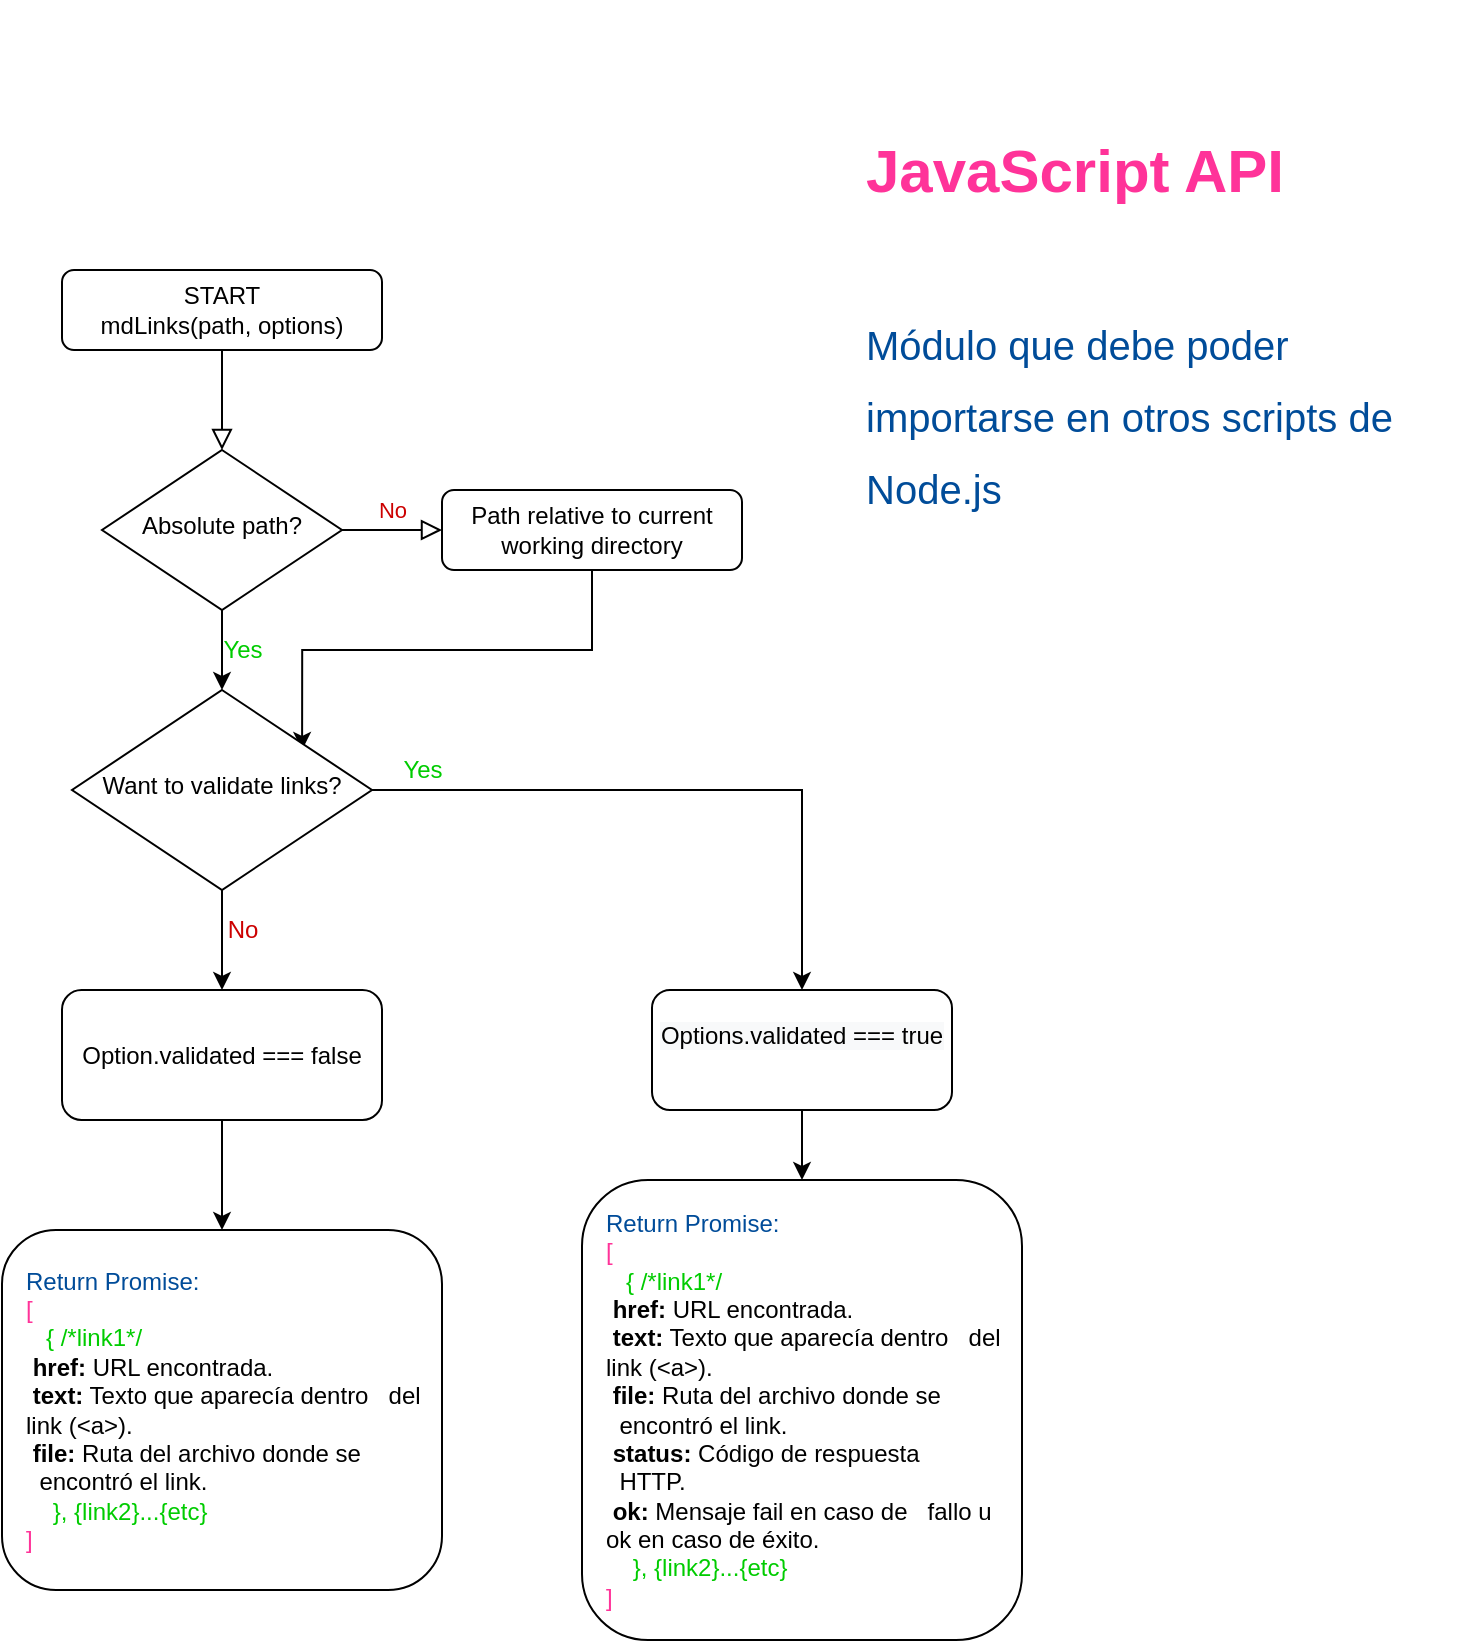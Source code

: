 <mxfile version="20.5.1" type="github" pages="2">
  <diagram id="C5RBs43oDa-KdzZeNtuy" name="JS API">
    <mxGraphModel dx="1422" dy="1955" grid="1" gridSize="10" guides="1" tooltips="1" connect="1" arrows="1" fold="1" page="1" pageScale="1" pageWidth="827" pageHeight="1169" math="0" shadow="0">
      <root>
        <mxCell id="WIyWlLk6GJQsqaUBKTNV-0" />
        <mxCell id="WIyWlLk6GJQsqaUBKTNV-1" parent="WIyWlLk6GJQsqaUBKTNV-0" />
        <mxCell id="WIyWlLk6GJQsqaUBKTNV-2" value="" style="rounded=0;html=1;jettySize=auto;orthogonalLoop=1;fontSize=11;endArrow=block;endFill=0;endSize=8;strokeWidth=1;shadow=0;labelBackgroundColor=none;edgeStyle=orthogonalEdgeStyle;" parent="WIyWlLk6GJQsqaUBKTNV-1" source="WIyWlLk6GJQsqaUBKTNV-3" target="WIyWlLk6GJQsqaUBKTNV-6" edge="1">
          <mxGeometry relative="1" as="geometry" />
        </mxCell>
        <mxCell id="WIyWlLk6GJQsqaUBKTNV-3" value="START&lt;br&gt;mdLinks(path, options)" style="rounded=1;whiteSpace=wrap;html=1;fontSize=12;glass=0;strokeWidth=1;shadow=0;" parent="WIyWlLk6GJQsqaUBKTNV-1" vertex="1">
          <mxGeometry x="120" y="-1030" width="160" height="40" as="geometry" />
        </mxCell>
        <mxCell id="WIyWlLk6GJQsqaUBKTNV-5" value="&lt;font color=&quot;#cc0000&quot;&gt;No&lt;/font&gt;" style="edgeStyle=orthogonalEdgeStyle;rounded=0;html=1;jettySize=auto;orthogonalLoop=1;fontSize=11;endArrow=block;endFill=0;endSize=8;strokeWidth=1;shadow=0;labelBackgroundColor=none;" parent="WIyWlLk6GJQsqaUBKTNV-1" source="WIyWlLk6GJQsqaUBKTNV-6" target="WIyWlLk6GJQsqaUBKTNV-7" edge="1">
          <mxGeometry y="10" relative="1" as="geometry">
            <mxPoint as="offset" />
          </mxGeometry>
        </mxCell>
        <mxCell id="veyYfPz72ynwjjnvHHJV-30" style="edgeStyle=orthogonalEdgeStyle;rounded=0;orthogonalLoop=1;jettySize=auto;html=1;fontColor=#00CC00;" edge="1" parent="WIyWlLk6GJQsqaUBKTNV-1" source="WIyWlLk6GJQsqaUBKTNV-6" target="veyYfPz72ynwjjnvHHJV-22">
          <mxGeometry relative="1" as="geometry" />
        </mxCell>
        <mxCell id="WIyWlLk6GJQsqaUBKTNV-6" value="Absolute path?" style="rhombus;whiteSpace=wrap;html=1;shadow=0;fontFamily=Helvetica;fontSize=12;align=center;strokeWidth=1;spacing=6;spacingTop=-4;" parent="WIyWlLk6GJQsqaUBKTNV-1" vertex="1">
          <mxGeometry x="140" y="-940" width="120" height="80" as="geometry" />
        </mxCell>
        <mxCell id="veyYfPz72ynwjjnvHHJV-37" style="edgeStyle=orthogonalEdgeStyle;rounded=0;orthogonalLoop=1;jettySize=auto;html=1;entryX=0.767;entryY=0.3;entryDx=0;entryDy=0;entryPerimeter=0;fontColor=#00CC00;" edge="1" parent="WIyWlLk6GJQsqaUBKTNV-1" source="WIyWlLk6GJQsqaUBKTNV-7" target="veyYfPz72ynwjjnvHHJV-22">
          <mxGeometry relative="1" as="geometry">
            <Array as="points">
              <mxPoint x="385" y="-840" />
              <mxPoint x="240" y="-840" />
            </Array>
          </mxGeometry>
        </mxCell>
        <mxCell id="WIyWlLk6GJQsqaUBKTNV-7" value="Path relative to current working directory" style="rounded=1;whiteSpace=wrap;html=1;fontSize=12;glass=0;strokeWidth=1;shadow=0;" parent="WIyWlLk6GJQsqaUBKTNV-1" vertex="1">
          <mxGeometry x="310" y="-920" width="150" height="40" as="geometry" />
        </mxCell>
        <mxCell id="WIyWlLk6GJQsqaUBKTNV-11" value="&lt;font color=&quot;#004c99&quot;&gt;Return Promise:&lt;br&gt;&lt;/font&gt;&lt;font color=&quot;#ff3399&quot;&gt;[&lt;br&gt;&lt;/font&gt;&lt;font color=&quot;#00cc00&quot;&gt;&amp;nbsp; &amp;nbsp;{ /*link1*/&lt;br&gt;&lt;/font&gt;&lt;div&gt;&lt;span style=&quot;&quot;&gt;	&lt;/span&gt;&lt;b&gt;&lt;span style=&quot;white-space: pre;&quot;&gt;	&lt;/span&gt;href:&lt;/b&gt; URL encontrada.&lt;/div&gt;&lt;div&gt;&lt;span style=&quot;&quot;&gt;	&lt;/span&gt;&lt;b&gt;&lt;span style=&quot;white-space: pre;&quot;&gt;	&lt;/span&gt;text:&lt;/b&gt; Texto que aparecía dentro &lt;span style=&quot;white-space: pre;&quot;&gt;	&lt;span style=&quot;white-space: pre;&quot;&gt;	&lt;/span&gt;&lt;/span&gt;del link (&amp;lt;a&amp;gt;).&lt;/div&gt;&lt;div&gt;&lt;span style=&quot;&quot;&gt;	&lt;/span&gt;&lt;b&gt;&lt;span style=&quot;white-space: pre;&quot;&gt;	&lt;/span&gt;file: &lt;/b&gt;Ruta del archivo donde se &lt;span style=&quot;white-space: pre;&quot;&gt;	&lt;span style=&quot;white-space: pre;&quot;&gt;	&lt;/span&gt;&lt;/span&gt;encontró el link.&lt;/div&gt;&lt;div&gt;&lt;span style=&quot;&quot;&gt;	&lt;/span&gt;&lt;b&gt;&lt;span style=&quot;white-space: pre;&quot;&gt;	&lt;/span&gt;status:&lt;/b&gt; Código de respuesta &lt;span style=&quot;white-space: pre;&quot;&gt;	&lt;span style=&quot;white-space: pre;&quot;&gt;	&lt;/span&gt;&lt;/span&gt;HTTP.&lt;/div&gt;&lt;div&gt;&lt;span style=&quot;&quot;&gt;	&lt;/span&gt;&lt;b&gt;&lt;span style=&quot;white-space: pre;&quot;&gt;	&lt;/span&gt;ok:&lt;/b&gt; Mensaje fail en caso de &lt;span style=&quot;white-space: pre;&quot;&gt;	&lt;span style=&quot;white-space: pre;&quot;&gt;	&lt;/span&gt;&lt;/span&gt;fallo u ok en caso de éxito.&lt;/div&gt;&amp;nbsp; &amp;nbsp; &lt;font color=&quot;#00cc00&quot;&gt;}, {link2}...{etc}&lt;/font&gt;&lt;br&gt;&lt;font color=&quot;#ff3399&quot;&gt;]&lt;/font&gt;" style="rounded=1;whiteSpace=wrap;html=1;fontSize=12;glass=0;strokeWidth=1;shadow=0;align=left;labelPosition=center;verticalLabelPosition=middle;verticalAlign=middle;spacingLeft=10;spacingRight=10;" parent="WIyWlLk6GJQsqaUBKTNV-1" vertex="1">
          <mxGeometry x="380" y="-575" width="220" height="230" as="geometry" />
        </mxCell>
        <mxCell id="veyYfPz72ynwjjnvHHJV-24" style="edgeStyle=orthogonalEdgeStyle;rounded=0;orthogonalLoop=1;jettySize=auto;html=1;fontColor=#00CC00;" edge="1" parent="WIyWlLk6GJQsqaUBKTNV-1" source="WIyWlLk6GJQsqaUBKTNV-12" target="veyYfPz72ynwjjnvHHJV-15">
          <mxGeometry relative="1" as="geometry" />
        </mxCell>
        <mxCell id="WIyWlLk6GJQsqaUBKTNV-12" value="Option.validated === false" style="rounded=1;whiteSpace=wrap;html=1;fontSize=12;glass=0;strokeWidth=1;shadow=0;" parent="WIyWlLk6GJQsqaUBKTNV-1" vertex="1">
          <mxGeometry x="120" y="-670" width="160" height="65" as="geometry" />
        </mxCell>
        <mxCell id="veyYfPz72ynwjjnvHHJV-15" value="&lt;font color=&quot;#004c99&quot;&gt;Return Promise:&lt;br&gt;&lt;/font&gt;&lt;font color=&quot;#ff3399&quot;&gt;[&lt;br&gt;&lt;/font&gt;&lt;font color=&quot;#00cc00&quot;&gt;&amp;nbsp; &amp;nbsp;{ /*link1*/&lt;br&gt;&lt;/font&gt;&lt;div&gt;&lt;span style=&quot;&quot;&gt;	&lt;/span&gt;&lt;b&gt;&lt;span style=&quot;white-space: pre;&quot;&gt;	&lt;/span&gt;href:&lt;/b&gt; URL encontrada.&lt;/div&gt;&lt;div&gt;&lt;span style=&quot;&quot;&gt;	&lt;/span&gt;&lt;b&gt;&lt;span style=&quot;white-space: pre;&quot;&gt;	&lt;/span&gt;text:&lt;/b&gt; Texto que aparecía dentro &lt;span style=&quot;white-space: pre;&quot;&gt;	&lt;/span&gt;&lt;span style=&quot;white-space: pre;&quot;&gt;	&lt;/span&gt;del link (&amp;lt;a&amp;gt;).&lt;/div&gt;&lt;div&gt;&lt;span style=&quot;&quot;&gt;	&lt;/span&gt;&lt;b&gt;&lt;span style=&quot;white-space: pre;&quot;&gt;	&lt;/span&gt;file: &lt;/b&gt;Ruta del archivo donde se &lt;span style=&quot;white-space: pre;&quot;&gt;	&lt;/span&gt;&lt;span style=&quot;white-space: pre;&quot;&gt;	&lt;/span&gt;encontró el link.&lt;/div&gt;&amp;nbsp; &amp;nbsp; &lt;font color=&quot;#00cc00&quot;&gt;}, {link2}...{etc}&lt;/font&gt;&lt;br&gt;&lt;font color=&quot;#ff3399&quot;&gt;]&lt;/font&gt;" style="rounded=1;whiteSpace=wrap;html=1;fontSize=12;glass=0;strokeWidth=1;shadow=0;align=left;labelPosition=center;verticalLabelPosition=middle;verticalAlign=middle;spacingLeft=10;spacingRight=10;" vertex="1" parent="WIyWlLk6GJQsqaUBKTNV-1">
          <mxGeometry x="90" y="-550" width="220" height="180" as="geometry" />
        </mxCell>
        <mxCell id="veyYfPz72ynwjjnvHHJV-28" style="edgeStyle=orthogonalEdgeStyle;rounded=0;orthogonalLoop=1;jettySize=auto;html=1;fontColor=#00CC00;" edge="1" parent="WIyWlLk6GJQsqaUBKTNV-1" source="veyYfPz72ynwjjnvHHJV-20" target="WIyWlLk6GJQsqaUBKTNV-11">
          <mxGeometry relative="1" as="geometry" />
        </mxCell>
        <mxCell id="veyYfPz72ynwjjnvHHJV-20" value="&#xa;&lt;span style=&quot;color: rgb(0, 0, 0); font-family: Helvetica; font-size: 12px; font-style: normal; font-variant-ligatures: normal; font-variant-caps: normal; font-weight: 400; letter-spacing: normal; orphans: 2; text-align: center; text-indent: 0px; text-transform: none; widows: 2; word-spacing: 0px; -webkit-text-stroke-width: 0px; background-color: rgb(248, 249, 250); text-decoration-thickness: initial; text-decoration-style: initial; text-decoration-color: initial; float: none; display: inline !important;&quot;&gt;Options.validated === true&lt;/span&gt;&#xa;&#xa;" style="rounded=1;whiteSpace=wrap;html=1;fontColor=#00CC00;" vertex="1" parent="WIyWlLk6GJQsqaUBKTNV-1">
          <mxGeometry x="415" y="-670" width="150" height="60" as="geometry" />
        </mxCell>
        <mxCell id="veyYfPz72ynwjjnvHHJV-32" style="edgeStyle=orthogonalEdgeStyle;rounded=0;orthogonalLoop=1;jettySize=auto;html=1;entryX=0.5;entryY=0;entryDx=0;entryDy=0;fontColor=#00CC00;" edge="1" parent="WIyWlLk6GJQsqaUBKTNV-1" source="veyYfPz72ynwjjnvHHJV-22" target="WIyWlLk6GJQsqaUBKTNV-12">
          <mxGeometry relative="1" as="geometry" />
        </mxCell>
        <mxCell id="veyYfPz72ynwjjnvHHJV-33" style="edgeStyle=orthogonalEdgeStyle;rounded=0;orthogonalLoop=1;jettySize=auto;html=1;entryX=0.5;entryY=0;entryDx=0;entryDy=0;fontColor=#00CC00;" edge="1" parent="WIyWlLk6GJQsqaUBKTNV-1" source="veyYfPz72ynwjjnvHHJV-22" target="veyYfPz72ynwjjnvHHJV-20">
          <mxGeometry relative="1" as="geometry" />
        </mxCell>
        <mxCell id="veyYfPz72ynwjjnvHHJV-22" value="Want to validate links?" style="rhombus;whiteSpace=wrap;html=1;shadow=0;fontFamily=Helvetica;fontSize=12;align=center;strokeWidth=1;spacing=6;spacingTop=-4;" vertex="1" parent="WIyWlLk6GJQsqaUBKTNV-1">
          <mxGeometry x="125" y="-820" width="150" height="100" as="geometry" />
        </mxCell>
        <mxCell id="veyYfPz72ynwjjnvHHJV-31" value="Yes" style="text;html=1;align=center;verticalAlign=middle;resizable=0;points=[];autosize=1;strokeColor=none;fillColor=none;fontColor=#00CC00;" vertex="1" parent="WIyWlLk6GJQsqaUBKTNV-1">
          <mxGeometry x="190" y="-855" width="40" height="30" as="geometry" />
        </mxCell>
        <mxCell id="veyYfPz72ynwjjnvHHJV-34" value="&lt;font color=&quot;#cc0000&quot;&gt;No&lt;/font&gt;" style="text;html=1;align=center;verticalAlign=middle;resizable=0;points=[];autosize=1;strokeColor=none;fillColor=none;fontColor=#00CC00;" vertex="1" parent="WIyWlLk6GJQsqaUBKTNV-1">
          <mxGeometry x="190" y="-715" width="40" height="30" as="geometry" />
        </mxCell>
        <mxCell id="veyYfPz72ynwjjnvHHJV-35" value="Yes" style="text;html=1;align=center;verticalAlign=middle;resizable=0;points=[];autosize=1;strokeColor=none;fillColor=none;fontColor=#00CC00;" vertex="1" parent="WIyWlLk6GJQsqaUBKTNV-1">
          <mxGeometry x="280" y="-795" width="40" height="30" as="geometry" />
        </mxCell>
        <mxCell id="Uq0JCKZoutkGQp3ZsRUA-2" value="&lt;h1&gt;&lt;font style=&quot;font-size: 30px;&quot;&gt;JavaScript API&lt;/font&gt;&lt;/h1&gt;&lt;p&gt;&lt;font color=&quot;#004c99&quot; style=&quot;font-size: 20px;&quot;&gt;Módulo que debe poder importarse en otros scripts de Node.js&lt;/font&gt;&lt;/p&gt;" style="text;html=1;strokeColor=none;fillColor=none;spacing=5;spacingTop=-20;whiteSpace=wrap;overflow=hidden;rounded=0;fontSize=30;fontColor=#FF3399;" vertex="1" parent="WIyWlLk6GJQsqaUBKTNV-1">
          <mxGeometry x="517" y="-1155" width="310" height="300" as="geometry" />
        </mxCell>
      </root>
    </mxGraphModel>
  </diagram>
  <diagram id="zFewrnPWPAQtB9kt6Vsq" name="CLI">
    <mxGraphModel dx="1673" dy="2094" grid="1" gridSize="10" guides="1" tooltips="1" connect="1" arrows="1" fold="1" page="1" pageScale="1" pageWidth="827" pageHeight="1169" math="0" shadow="0">
      <root>
        <mxCell id="0" />
        <mxCell id="1" parent="0" />
        <mxCell id="l2Xy6neXnwkBu9nruc2r-1" value="&lt;h1&gt;&lt;font style=&quot;font-size: 30px;&quot;&gt;Command Line Interface&lt;/font&gt;&lt;/h1&gt;&lt;p&gt;&lt;font color=&quot;#004c99&quot; style=&quot;font-size: 20px;&quot;&gt;Módulo que debe poder importarse en otros scripts de Node.js. Se ejecuta en terminal.&lt;/font&gt;&lt;/p&gt;" style="text;html=1;strokeColor=none;fillColor=none;spacing=5;spacingTop=-20;whiteSpace=wrap;overflow=hidden;rounded=0;fontSize=30;fontColor=#FF3399;" vertex="1" parent="1">
          <mxGeometry x="380" y="-1150" width="367" height="260" as="geometry" />
        </mxCell>
        <mxCell id="fF7HtcsE-5X7kuMcpT92-73" style="edgeStyle=orthogonalEdgeStyle;rounded=0;orthogonalLoop=1;jettySize=auto;html=1;entryX=0.48;entryY=0.015;entryDx=0;entryDy=0;entryPerimeter=0;fontFamily=Helvetica;fontSize=12;fontColor=#004C99;" edge="1" parent="1" source="3fHuWObO0ubu-4bMbvF9-1" target="fF7HtcsE-5X7kuMcpT92-68">
          <mxGeometry relative="1" as="geometry" />
        </mxCell>
        <mxCell id="3fHuWObO0ubu-4bMbvF9-1" value="&lt;font color=&quot;#000000&quot; style=&quot;font-size: 12px;&quot;&gt;START&lt;br&gt;md-links &amp;lt;path-to-file&amp;gt; [options]&lt;br&gt;&lt;/font&gt;" style="rounded=1;whiteSpace=wrap;html=1;fontSize=20;fontColor=#004C99;" vertex="1" parent="1">
          <mxGeometry x="90" y="-1020" width="190" height="80" as="geometry" />
        </mxCell>
        <mxCell id="fF7HtcsE-5X7kuMcpT92-37" style="edgeStyle=orthogonalEdgeStyle;rounded=0;orthogonalLoop=1;jettySize=auto;html=1;entryX=0.5;entryY=0;entryDx=0;entryDy=0;fontFamily=Helvetica;fontSize=20;fontColor=#004C99;" edge="1" parent="1" source="fF7HtcsE-5X7kuMcpT92-1">
          <mxGeometry relative="1" as="geometry">
            <mxPoint x="185" y="-595.0" as="targetPoint" />
          </mxGeometry>
        </mxCell>
        <mxCell id="fF7HtcsE-5X7kuMcpT92-39" value="" style="edgeStyle=orthogonalEdgeStyle;rounded=0;orthogonalLoop=1;jettySize=auto;html=1;fontFamily=Helvetica;fontSize=20;fontColor=#004C99;startArrow=none;" edge="1" parent="1" source="fF7HtcsE-5X7kuMcpT92-40" target="fF7HtcsE-5X7kuMcpT92-38">
          <mxGeometry relative="1" as="geometry" />
        </mxCell>
        <mxCell id="fF7HtcsE-5X7kuMcpT92-1" value="&lt;font color=&quot;#000000&quot; style=&quot;font-size: 12px;&quot;&gt;there is an option?&lt;br&gt;&lt;/font&gt;" style="rounded=1;whiteSpace=wrap;html=1;fontSize=20;fontColor=#004C99;" vertex="1" parent="1">
          <mxGeometry x="90" y="-755" width="190" height="80" as="geometry" />
        </mxCell>
        <mxCell id="fF7HtcsE-5X7kuMcpT92-54" value="" style="edgeStyle=orthogonalEdgeStyle;rounded=0;orthogonalLoop=1;jettySize=auto;html=1;fontFamily=Helvetica;fontSize=12;fontColor=#000000;" edge="1" parent="1">
          <mxGeometry relative="1" as="geometry">
            <mxPoint x="185" y="-535" as="sourcePoint" />
            <mxPoint x="185" y="-465" as="targetPoint" />
          </mxGeometry>
        </mxCell>
        <mxCell id="fF7HtcsE-5X7kuMcpT92-25" value="No" style="text;html=1;align=center;verticalAlign=middle;resizable=0;points=[];autosize=1;strokeColor=none;fillColor=none;fontSize=20;fontFamily=Helvetica;fontColor=#004C99;" vertex="1" parent="1">
          <mxGeometry x="140" y="-665" width="50" height="40" as="geometry" />
        </mxCell>
        <mxCell id="fF7HtcsE-5X7kuMcpT92-80" value="" style="edgeStyle=orthogonalEdgeStyle;rounded=0;orthogonalLoop=1;jettySize=auto;html=1;fontFamily=Helvetica;fontSize=12;fontColor=#004C99;" edge="1" parent="1" source="fF7HtcsE-5X7kuMcpT92-38" target="fF7HtcsE-5X7kuMcpT92-79">
          <mxGeometry relative="1" as="geometry" />
        </mxCell>
        <mxCell id="fF7HtcsE-5X7kuMcpT92-38" value="--stats" style="whiteSpace=wrap;html=1;fontSize=12;fontColor=#000000;rounded=1;fontStyle=1" vertex="1" parent="1">
          <mxGeometry x="600" y="-675" width="120" height="60" as="geometry" />
        </mxCell>
        <mxCell id="fF7HtcsE-5X7kuMcpT92-43" value="" style="edgeStyle=orthogonalEdgeStyle;rounded=0;orthogonalLoop=1;jettySize=auto;html=1;fontFamily=Helvetica;fontSize=20;fontColor=#004C99;" edge="1" parent="1" target="fF7HtcsE-5X7kuMcpT92-42">
          <mxGeometry relative="1" as="geometry">
            <mxPoint x="470" y="-715" as="sourcePoint" />
            <Array as="points">
              <mxPoint x="430" y="-715" />
            </Array>
          </mxGeometry>
        </mxCell>
        <mxCell id="fF7HtcsE-5X7kuMcpT92-51" style="edgeStyle=orthogonalEdgeStyle;rounded=0;orthogonalLoop=1;jettySize=auto;html=1;entryX=0.5;entryY=0;entryDx=0;entryDy=0;fontFamily=Helvetica;fontSize=12;fontColor=#000000;" edge="1" parent="1" source="fF7HtcsE-5X7kuMcpT92-40" target="fF7HtcsE-5X7kuMcpT92-45">
          <mxGeometry relative="1" as="geometry" />
        </mxCell>
        <mxCell id="fF7HtcsE-5X7kuMcpT92-40" value="Yes" style="text;html=1;align=center;verticalAlign=middle;resizable=0;points=[];autosize=1;strokeColor=none;fillColor=none;fontSize=20;fontFamily=Helvetica;fontColor=#004C99;rotation=0;" vertex="1" parent="1">
          <mxGeometry x="330" y="-735" width="60" height="40" as="geometry" />
        </mxCell>
        <mxCell id="fF7HtcsE-5X7kuMcpT92-41" value="" style="edgeStyle=orthogonalEdgeStyle;rounded=0;orthogonalLoop=1;jettySize=auto;html=1;fontFamily=Helvetica;fontSize=20;fontColor=#004C99;endArrow=none;" edge="1" parent="1" source="fF7HtcsE-5X7kuMcpT92-1" target="fF7HtcsE-5X7kuMcpT92-40">
          <mxGeometry relative="1" as="geometry">
            <mxPoint x="290" y="-820.0" as="sourcePoint" />
            <mxPoint x="405" y="-820.0" as="targetPoint" />
          </mxGeometry>
        </mxCell>
        <mxCell id="fF7HtcsE-5X7kuMcpT92-48" value="" style="edgeStyle=orthogonalEdgeStyle;rounded=0;orthogonalLoop=1;jettySize=auto;html=1;fontFamily=Helvetica;fontSize=12;fontColor=#000000;" edge="1" parent="1" source="fF7HtcsE-5X7kuMcpT92-42" target="fF7HtcsE-5X7kuMcpT92-47">
          <mxGeometry relative="1" as="geometry" />
        </mxCell>
        <mxCell id="fF7HtcsE-5X7kuMcpT92-42" value="--validate" style="whiteSpace=wrap;html=1;rounded=1;strokeColor=default;fontFamily=Helvetica;fontSize=12;fontColor=#000000;fillColor=default;fontStyle=1" vertex="1" parent="1">
          <mxGeometry x="370" y="-675" width="120" height="60" as="geometry" />
        </mxCell>
        <mxCell id="fF7HtcsE-5X7kuMcpT92-78" style="edgeStyle=orthogonalEdgeStyle;rounded=0;orthogonalLoop=1;jettySize=auto;html=1;fontFamily=Helvetica;fontSize=12;fontColor=#004C99;" edge="1" parent="1" source="fF7HtcsE-5X7kuMcpT92-45" target="fF7HtcsE-5X7kuMcpT92-77">
          <mxGeometry relative="1" as="geometry" />
        </mxCell>
        <mxCell id="fF7HtcsE-5X7kuMcpT92-45" value="--stats --validate" style="whiteSpace=wrap;html=1;rounded=1;strokeColor=default;fontFamily=Helvetica;fontSize=12;fontColor=#000000;fillColor=default;fontStyle=1" vertex="1" parent="1">
          <mxGeometry x="840" y="-675" width="120" height="60" as="geometry" />
        </mxCell>
        <mxCell id="fF7HtcsE-5X7kuMcpT92-57" value="" style="edgeStyle=orthogonalEdgeStyle;rounded=0;orthogonalLoop=1;jettySize=auto;html=1;fontFamily=Helvetica;fontSize=12;fontColor=#FFFFFF;" edge="1" parent="1" source="fF7HtcsE-5X7kuMcpT92-47" target="fF7HtcsE-5X7kuMcpT92-56">
          <mxGeometry relative="1" as="geometry" />
        </mxCell>
        <mxCell id="fF7HtcsE-5X7kuMcpT92-47" value="HTTP request" style="whiteSpace=wrap;html=1;fontColor=#000000;rounded=1;fontStyle=1;" vertex="1" parent="1">
          <mxGeometry x="370" y="-560" width="120" height="30" as="geometry" />
        </mxCell>
        <mxCell id="fF7HtcsE-5X7kuMcpT92-53" value="&lt;span style=&quot;font-weight: normal;&quot;&gt;$ md-links ./some/example.md&lt;/span&gt;&lt;div&gt;&lt;span style=&quot;font-weight: normal;&quot;&gt;./some/example.md http://algo.com/2/3/ Link a algo&lt;/span&gt;&lt;/div&gt;&lt;div&gt;&lt;span style=&quot;font-weight: normal;&quot;&gt;./some/example.md https://otra-cosa.net/algun-doc.html algún doc&lt;/span&gt;&lt;/div&gt;&lt;div&gt;&lt;span style=&quot;font-weight: normal;&quot;&gt;./some/example.md http://google.com/ Google&lt;/span&gt;&lt;/div&gt;" style="whiteSpace=wrap;html=1;fontColor=#FFFFFF;fontStyle=1;startSize=30;align=left;labelBackgroundColor=#000000;" vertex="1" parent="1">
          <mxGeometry x="25" y="-465" width="305" height="65" as="geometry" />
        </mxCell>
        <mxCell id="fF7HtcsE-5X7kuMcpT92-55" value="example" style="text;html=1;align=center;verticalAlign=middle;resizable=0;points=[];autosize=1;strokeColor=none;fillColor=none;fontSize=12;fontFamily=Helvetica;fontColor=#000000;" vertex="1" parent="1">
          <mxGeometry x="180" y="-515" width="70" height="30" as="geometry" />
        </mxCell>
        <mxCell id="fF7HtcsE-5X7kuMcpT92-59" value="" style="edgeStyle=orthogonalEdgeStyle;rounded=0;orthogonalLoop=1;jettySize=auto;html=1;fontFamily=Helvetica;fontSize=12;fontColor=#FFFFFF;" edge="1" parent="1" source="fF7HtcsE-5X7kuMcpT92-56" target="fF7HtcsE-5X7kuMcpT92-58">
          <mxGeometry relative="1" as="geometry" />
        </mxCell>
        <mxCell id="fF7HtcsE-5X7kuMcpT92-62" value="" style="edgeStyle=orthogonalEdgeStyle;rounded=0;orthogonalLoop=1;jettySize=auto;html=1;fontFamily=Helvetica;fontSize=12;fontColor=#004C99;" edge="1" parent="1" source="fF7HtcsE-5X7kuMcpT92-56" target="fF7HtcsE-5X7kuMcpT92-61">
          <mxGeometry relative="1" as="geometry" />
        </mxCell>
        <mxCell id="fF7HtcsE-5X7kuMcpT92-56" value="&lt;span style=&quot;font-weight: normal;&quot;&gt;for each link:&lt;br&gt;is URL ok?&lt;/span&gt;" style="whiteSpace=wrap;html=1;fontColor=#000000;rounded=1;fontStyle=1;" vertex="1" parent="1">
          <mxGeometry x="370" y="-350" width="120" height="40" as="geometry" />
        </mxCell>
        <mxCell id="fF7HtcsE-5X7kuMcpT92-91" style="edgeStyle=orthogonalEdgeStyle;rounded=0;orthogonalLoop=1;jettySize=auto;html=1;fontFamily=Helvetica;fontSize=12;fontColor=#004C99;" edge="1" parent="1" source="fF7HtcsE-5X7kuMcpT92-58" target="fF7HtcsE-5X7kuMcpT92-90">
          <mxGeometry relative="1" as="geometry" />
        </mxCell>
        <mxCell id="fF7HtcsE-5X7kuMcpT92-58" value="&lt;span style=&quot;font-weight: normal;&quot;&gt;print path + link + ok + status + text&lt;br&gt;&lt;/span&gt;" style="whiteSpace=wrap;html=1;fontColor=#000000;rounded=1;fontStyle=1;" vertex="1" parent="1">
          <mxGeometry x="370" y="-260" width="120" height="60" as="geometry" />
        </mxCell>
        <mxCell id="fF7HtcsE-5X7kuMcpT92-60" value="&lt;font color=&quot;#004c99&quot;&gt;Yes&lt;/font&gt;" style="text;html=1;align=center;verticalAlign=middle;resizable=0;points=[];autosize=1;strokeColor=none;fillColor=none;fontSize=12;fontFamily=Helvetica;fontColor=#FFFFFF;" vertex="1" parent="1">
          <mxGeometry x="430" y="-295" width="40" height="30" as="geometry" />
        </mxCell>
        <mxCell id="fF7HtcsE-5X7kuMcpT92-92" value="" style="edgeStyle=orthogonalEdgeStyle;rounded=0;orthogonalLoop=1;jettySize=auto;html=1;fontFamily=Helvetica;fontSize=12;fontColor=#004C99;" edge="1" parent="1" source="fF7HtcsE-5X7kuMcpT92-61" target="fF7HtcsE-5X7kuMcpT92-90">
          <mxGeometry relative="1" as="geometry" />
        </mxCell>
        <mxCell id="fF7HtcsE-5X7kuMcpT92-61" value="&lt;span style=&quot;font-weight: 400;&quot;&gt;print path + link + fail + status + text&lt;/span&gt;" style="whiteSpace=wrap;html=1;fontColor=#000000;rounded=1;fontStyle=1;" vertex="1" parent="1">
          <mxGeometry x="510" y="-260" width="120" height="60" as="geometry" />
        </mxCell>
        <mxCell id="fF7HtcsE-5X7kuMcpT92-63" value="No" style="text;html=1;align=center;verticalAlign=middle;resizable=0;points=[];autosize=1;strokeColor=none;fillColor=none;fontSize=12;fontFamily=Helvetica;fontColor=#004C99;" vertex="1" parent="1">
          <mxGeometry x="510" y="-335" width="40" height="30" as="geometry" />
        </mxCell>
        <mxCell id="fF7HtcsE-5X7kuMcpT92-74" style="edgeStyle=orthogonalEdgeStyle;rounded=0;orthogonalLoop=1;jettySize=auto;html=1;fontFamily=Helvetica;fontSize=12;fontColor=#004C99;" edge="1" parent="1" source="fF7HtcsE-5X7kuMcpT92-68" target="fF7HtcsE-5X7kuMcpT92-1">
          <mxGeometry relative="1" as="geometry" />
        </mxCell>
        <mxCell id="fF7HtcsE-5X7kuMcpT92-68" value="default behavior:" style="swimlane;fontStyle=1;childLayout=stackLayout;horizontal=1;startSize=30;horizontalStack=0;resizeParent=1;resizeParentMax=0;resizeLast=0;collapsible=1;marginBottom=0;fontSize=12;fontColor=#000000;" vertex="1" parent="1">
          <mxGeometry x="90" y="-890" width="220" height="90" as="geometry">
            <mxRectangle x="90" y="-890" width="120" height="30" as="alternateBounds" />
          </mxGeometry>
        </mxCell>
        <mxCell id="fF7HtcsE-5X7kuMcpT92-69" value="identify type of file" style="text;strokeColor=none;fillColor=none;align=left;verticalAlign=middle;spacingLeft=4;spacingRight=4;overflow=hidden;points=[[0,0.5],[1,0.5]];portConstraint=eastwest;rotatable=0;fontSize=12;fontColor=#000000;" vertex="1" parent="fF7HtcsE-5X7kuMcpT92-68">
          <mxGeometry y="30" width="220" height="30" as="geometry" />
        </mxCell>
        <mxCell id="fF7HtcsE-5X7kuMcpT92-70" value="analize md-file" style="text;strokeColor=none;fillColor=none;align=left;verticalAlign=middle;spacingLeft=4;spacingRight=4;overflow=hidden;points=[[0,0.5],[1,0.5]];portConstraint=eastwest;rotatable=0;fontSize=12;fontColor=#000000;" vertex="1" parent="fF7HtcsE-5X7kuMcpT92-68">
          <mxGeometry y="60" width="220" height="30" as="geometry" />
        </mxCell>
        <mxCell id="fF7HtcsE-5X7kuMcpT92-72" value="&lt;span style=&quot;color: rgb(0, 0, 0); text-align: left;&quot;&gt;for each link:&lt;/span&gt;&lt;br style=&quot;padding: 0px; margin: 0px; color: rgb(0, 0, 0); text-align: left;&quot;&gt;&lt;span style=&quot;color: rgb(0, 0, 0); text-align: left;&quot;&gt;print path + link&amp;nbsp; + text (50 char. max)&lt;/span&gt;" style="whiteSpace=wrap;html=1;rounded=1;strokeColor=default;fontFamily=Helvetica;fontSize=12;fontColor=#004C99;fillColor=default;" vertex="1" parent="1">
          <mxGeometry x="120" y="-595" width="130" height="60" as="geometry" />
        </mxCell>
        <mxCell id="fF7HtcsE-5X7kuMcpT92-82" value="" style="edgeStyle=orthogonalEdgeStyle;rounded=0;orthogonalLoop=1;jettySize=auto;html=1;fontFamily=Helvetica;fontSize=12;fontColor=#004C99;" edge="1" parent="1" source="fF7HtcsE-5X7kuMcpT92-77" target="fF7HtcsE-5X7kuMcpT92-81">
          <mxGeometry relative="1" as="geometry" />
        </mxCell>
        <mxCell id="fF7HtcsE-5X7kuMcpT92-77" value="HTTP request" style="whiteSpace=wrap;html=1;fontColor=#000000;rounded=1;fontStyle=1;" vertex="1" parent="1">
          <mxGeometry x="840" y="-565" width="120" height="30" as="geometry" />
        </mxCell>
        <mxCell id="fF7HtcsE-5X7kuMcpT92-84" value="" style="edgeStyle=orthogonalEdgeStyle;rounded=0;orthogonalLoop=1;jettySize=auto;html=1;fontFamily=Helvetica;fontSize=12;fontColor=#004C99;" edge="1" parent="1" source="fF7HtcsE-5X7kuMcpT92-79">
          <mxGeometry relative="1" as="geometry">
            <mxPoint x="660" y="-462.5" as="targetPoint" />
          </mxGeometry>
        </mxCell>
        <mxCell id="fF7HtcsE-5X7kuMcpT92-79" value="&lt;span style=&quot;font-weight: normal;&quot;&gt;basic stadistics&lt;/span&gt;" style="whiteSpace=wrap;html=1;fontColor=#000000;rounded=1;fontStyle=1;" vertex="1" parent="1">
          <mxGeometry x="600" y="-565" width="120" height="35" as="geometry" />
        </mxCell>
        <mxCell id="fF7HtcsE-5X7kuMcpT92-88" style="edgeStyle=orthogonalEdgeStyle;rounded=0;orthogonalLoop=1;jettySize=auto;html=1;entryX=0.5;entryY=0;entryDx=0;entryDy=0;fontFamily=Helvetica;fontSize=12;fontColor=#004C99;" edge="1" parent="1" source="fF7HtcsE-5X7kuMcpT92-81" target="fF7HtcsE-5X7kuMcpT92-87">
          <mxGeometry relative="1" as="geometry" />
        </mxCell>
        <mxCell id="fF7HtcsE-5X7kuMcpT92-81" value="&lt;span style=&quot;font-weight: normal;&quot;&gt;stadistics that need validation results&lt;/span&gt;" style="whiteSpace=wrap;html=1;fontColor=#000000;rounded=1;fontStyle=1;" vertex="1" parent="1">
          <mxGeometry x="840" y="-500" width="120" height="60" as="geometry" />
        </mxCell>
        <mxCell id="fF7HtcsE-5X7kuMcpT92-85" value="example" style="text;html=1;align=center;verticalAlign=middle;resizable=0;points=[];autosize=1;strokeColor=none;fillColor=none;fontSize=12;fontFamily=Helvetica;fontColor=#004C99;" vertex="1" parent="1">
          <mxGeometry x="590" y="-515" width="70" height="30" as="geometry" />
        </mxCell>
        <mxCell id="fF7HtcsE-5X7kuMcpT92-86" value="&lt;div&gt;&lt;span style=&quot;font-weight: 400;&quot;&gt;$ md-links ./some/example.md --stats&lt;/span&gt;&lt;/div&gt;&lt;div&gt;&lt;span style=&quot;font-weight: 400;&quot;&gt;Total: 3&lt;/span&gt;&lt;/div&gt;&lt;div&gt;&lt;span style=&quot;font-weight: 400;&quot;&gt;Unique: 3&lt;/span&gt;&lt;/div&gt;" style="whiteSpace=wrap;html=1;fontColor=#FFFFFF;fontStyle=1;startSize=30;align=left;labelBackgroundColor=#000000;" vertex="1" parent="1">
          <mxGeometry x="550" y="-460" width="210" height="50" as="geometry" />
        </mxCell>
        <mxCell id="fF7HtcsE-5X7kuMcpT92-87" value="&lt;div&gt;&lt;span style=&quot;font-weight: 400;&quot;&gt;$ md-links ./some/example.md --stats --validate&lt;/span&gt;&lt;/div&gt;&lt;div&gt;&lt;span style=&quot;font-weight: 400;&quot;&gt;Total: 3&lt;/span&gt;&lt;/div&gt;&lt;div&gt;&lt;span style=&quot;font-weight: 400;&quot;&gt;Unique: 3&lt;/span&gt;&lt;/div&gt;&lt;div&gt;&lt;span style=&quot;font-weight: 400;&quot;&gt;Broken: 1&lt;/span&gt;&lt;/div&gt;" style="whiteSpace=wrap;html=1;fontColor=#FFFFFF;fontStyle=1;startSize=30;align=left;labelBackgroundColor=#000000;" vertex="1" parent="1">
          <mxGeometry x="770" y="-365" width="260" height="55" as="geometry" />
        </mxCell>
        <mxCell id="fF7HtcsE-5X7kuMcpT92-89" value="example" style="text;html=1;align=center;verticalAlign=middle;resizable=0;points=[];autosize=1;strokeColor=none;fillColor=none;fontSize=12;fontFamily=Helvetica;fontColor=#004C99;" vertex="1" parent="1">
          <mxGeometry x="890" y="-410" width="70" height="30" as="geometry" />
        </mxCell>
        <mxCell id="fF7HtcsE-5X7kuMcpT92-90" value="&lt;div&gt;&lt;span style=&quot;font-weight: 400;&quot;&gt;$ md-links ./some/example.md --validate&lt;/span&gt;&lt;/div&gt;&lt;div&gt;&lt;span style=&quot;font-weight: 400;&quot;&gt;./some/example.md http://algo.com/2/3/ ok 200 Link a algo&lt;/span&gt;&lt;/div&gt;&lt;div&gt;&lt;span style=&quot;font-weight: 400;&quot;&gt;./some/example.md https://otra-cosa.net/algun-doc.html fail 404 algún doc&lt;/span&gt;&lt;/div&gt;&lt;div&gt;&lt;span style=&quot;font-weight: 400;&quot;&gt;./some/example.md http://google.com/ ok 301 Google&lt;/span&gt;&lt;/div&gt;" style="whiteSpace=wrap;html=1;fontColor=#FFFFFF;fontStyle=1;startSize=30;align=left;labelBackgroundColor=#000000;" vertex="1" parent="1">
          <mxGeometry x="355" y="-130" width="305" height="85" as="geometry" />
        </mxCell>
        <mxCell id="fF7HtcsE-5X7kuMcpT92-93" value="ex" style="text;html=1;align=center;verticalAlign=middle;resizable=0;points=[];autosize=1;strokeColor=none;fillColor=none;fontSize=12;fontFamily=Helvetica;fontColor=#004C99;" vertex="1" parent="1">
          <mxGeometry x="480" y="-190" width="40" height="30" as="geometry" />
        </mxCell>
      </root>
    </mxGraphModel>
  </diagram>
</mxfile>
